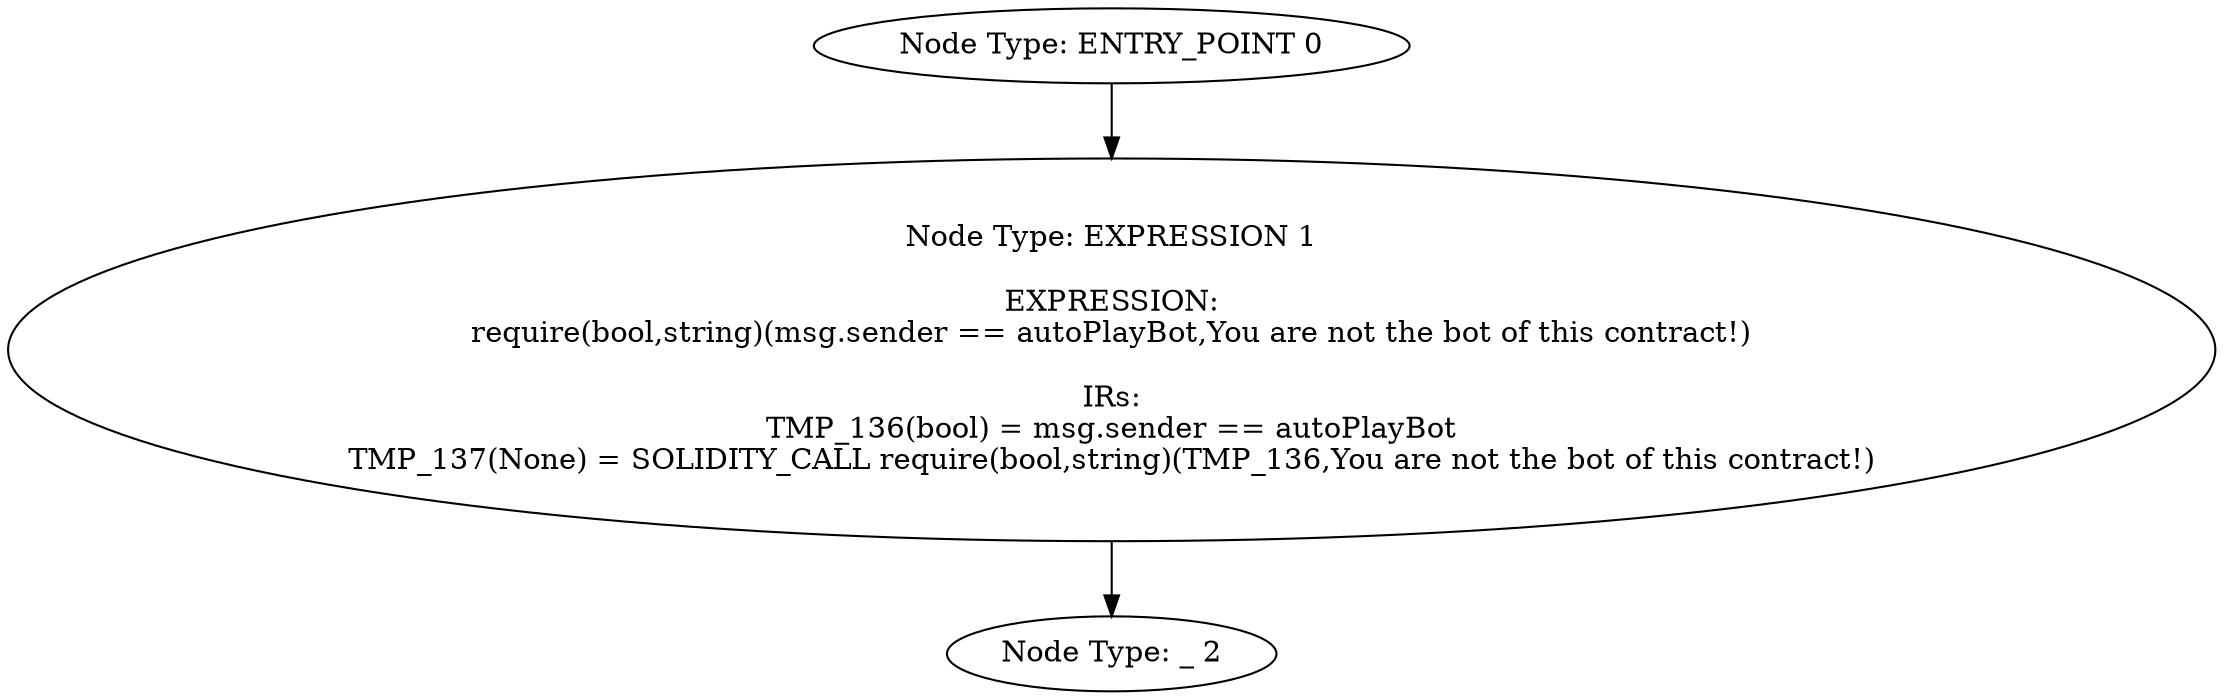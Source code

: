digraph{
0[label="Node Type: ENTRY_POINT 0
"];
0->1;
1[label="Node Type: EXPRESSION 1

EXPRESSION:
require(bool,string)(msg.sender == autoPlayBot,You are not the bot of this contract!)

IRs:
TMP_136(bool) = msg.sender == autoPlayBot
TMP_137(None) = SOLIDITY_CALL require(bool,string)(TMP_136,You are not the bot of this contract!)"];
1->2;
2[label="Node Type: _ 2
"];
}
